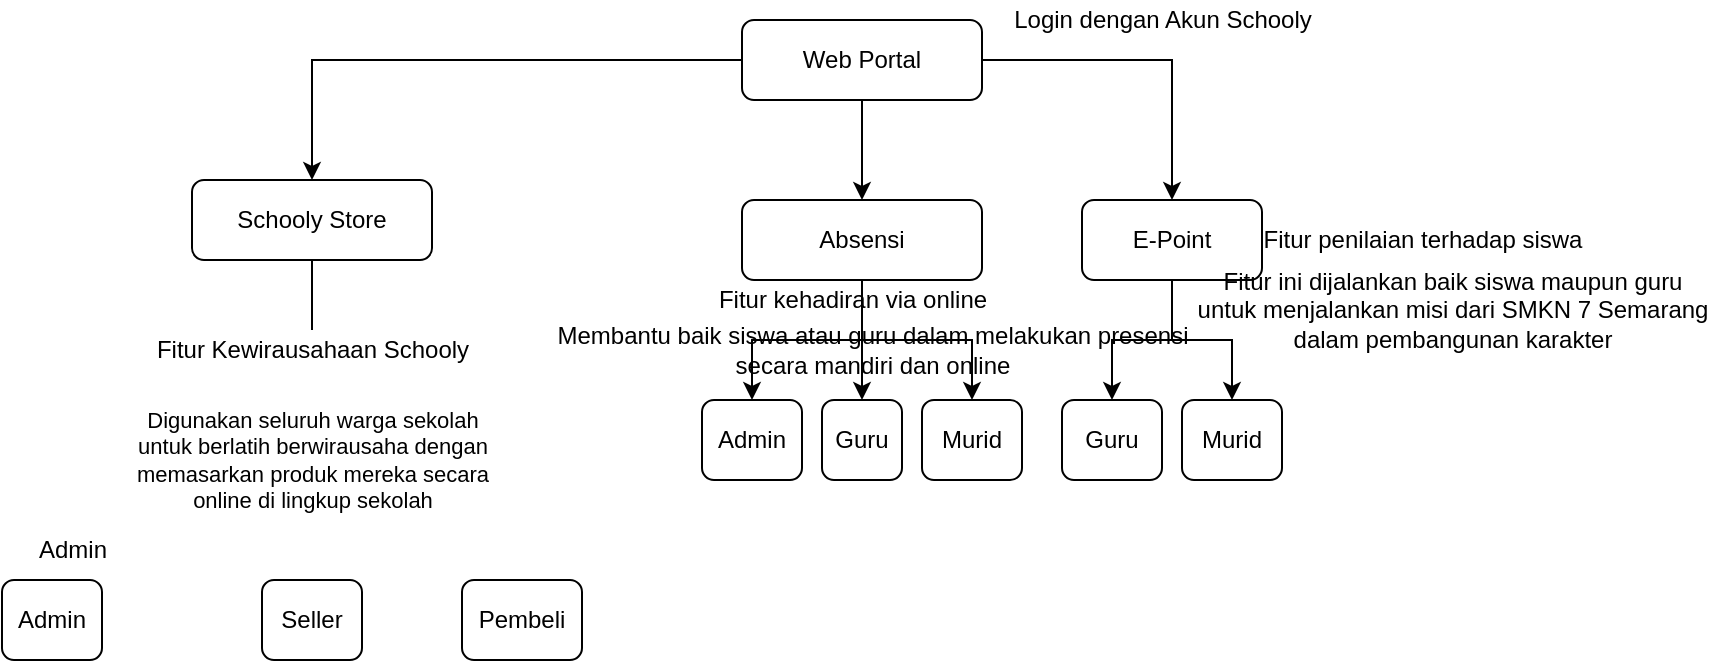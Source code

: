 <mxfile version="14.6.2" type="github">
  <diagram id="ac4kkEiAtTnAmGIBFqP-" name="Page-1">
    <mxGraphModel dx="716" dy="397" grid="1" gridSize="10" guides="1" tooltips="1" connect="1" arrows="1" fold="1" page="1" pageScale="1" pageWidth="850" pageHeight="1100" math="0" shadow="0">
      <root>
        <mxCell id="0" />
        <mxCell id="1" parent="0" />
        <mxCell id="eAFC2hTf22US64GkAHq2-1" style="edgeStyle=orthogonalEdgeStyle;rounded=0;orthogonalLoop=1;jettySize=auto;html=1;exitX=0.5;exitY=1;exitDx=0;exitDy=0;" parent="1" source="eAFC2hTf22US64GkAHq2-4" target="eAFC2hTf22US64GkAHq2-16" edge="1">
          <mxGeometry relative="1" as="geometry" />
        </mxCell>
        <mxCell id="eAFC2hTf22US64GkAHq2-2" style="edgeStyle=orthogonalEdgeStyle;rounded=0;orthogonalLoop=1;jettySize=auto;html=1;" parent="1" source="eAFC2hTf22US64GkAHq2-4" target="eAFC2hTf22US64GkAHq2-12" edge="1">
          <mxGeometry relative="1" as="geometry" />
        </mxCell>
        <mxCell id="eAFC2hTf22US64GkAHq2-3" style="edgeStyle=orthogonalEdgeStyle;rounded=0;orthogonalLoop=1;jettySize=auto;html=1;exitX=0;exitY=0.5;exitDx=0;exitDy=0;entryX=0.5;entryY=0;entryDx=0;entryDy=0;" parent="1" source="eAFC2hTf22US64GkAHq2-4" target="eAFC2hTf22US64GkAHq2-8" edge="1">
          <mxGeometry relative="1" as="geometry" />
        </mxCell>
        <mxCell id="eAFC2hTf22US64GkAHq2-4" value="Web Portal" style="rounded=1;whiteSpace=wrap;html=1;fontSize=12;glass=0;strokeWidth=1;shadow=0;" parent="1" vertex="1">
          <mxGeometry x="420" y="50" width="120" height="40" as="geometry" />
        </mxCell>
        <mxCell id="eAFC2hTf22US64GkAHq2-8" value="Schooly Store" style="rounded=1;whiteSpace=wrap;html=1;fontSize=12;glass=0;strokeWidth=1;shadow=0;" parent="1" vertex="1">
          <mxGeometry x="145" y="130" width="120" height="40" as="geometry" />
        </mxCell>
        <mxCell id="eAFC2hTf22US64GkAHq2-10" style="edgeStyle=orthogonalEdgeStyle;rounded=0;orthogonalLoop=1;jettySize=auto;html=1;exitX=0.5;exitY=1;exitDx=0;exitDy=0;entryX=0.5;entryY=0;entryDx=0;entryDy=0;" parent="1" source="eAFC2hTf22US64GkAHq2-12" target="eAFC2hTf22US64GkAHq2-23" edge="1">
          <mxGeometry relative="1" as="geometry" />
        </mxCell>
        <mxCell id="eAFC2hTf22US64GkAHq2-11" style="edgeStyle=orthogonalEdgeStyle;rounded=0;orthogonalLoop=1;jettySize=auto;html=1;exitX=0.5;exitY=1;exitDx=0;exitDy=0;" parent="1" source="eAFC2hTf22US64GkAHq2-12" target="eAFC2hTf22US64GkAHq2-25" edge="1">
          <mxGeometry relative="1" as="geometry" />
        </mxCell>
        <mxCell id="eAFC2hTf22US64GkAHq2-12" value="E-Point" style="rounded=1;whiteSpace=wrap;html=1;fontSize=12;glass=0;strokeWidth=1;shadow=0;" parent="1" vertex="1">
          <mxGeometry x="590" y="140" width="90" height="40" as="geometry" />
        </mxCell>
        <mxCell id="eAFC2hTf22US64GkAHq2-13" style="edgeStyle=orthogonalEdgeStyle;rounded=0;orthogonalLoop=1;jettySize=auto;html=1;exitX=0.5;exitY=1;exitDx=0;exitDy=0;entryX=0.5;entryY=0;entryDx=0;entryDy=0;" parent="1" source="eAFC2hTf22US64GkAHq2-16" target="eAFC2hTf22US64GkAHq2-21" edge="1">
          <mxGeometry relative="1" as="geometry" />
        </mxCell>
        <mxCell id="eAFC2hTf22US64GkAHq2-14" style="edgeStyle=orthogonalEdgeStyle;rounded=0;orthogonalLoop=1;jettySize=auto;html=1;exitX=0.5;exitY=1;exitDx=0;exitDy=0;" parent="1" source="eAFC2hTf22US64GkAHq2-16" target="eAFC2hTf22US64GkAHq2-20" edge="1">
          <mxGeometry relative="1" as="geometry" />
        </mxCell>
        <mxCell id="eAFC2hTf22US64GkAHq2-15" style="edgeStyle=orthogonalEdgeStyle;rounded=0;orthogonalLoop=1;jettySize=auto;html=1;exitX=0.5;exitY=1;exitDx=0;exitDy=0;entryX=0.5;entryY=0;entryDx=0;entryDy=0;" parent="1" source="eAFC2hTf22US64GkAHq2-16" target="eAFC2hTf22US64GkAHq2-22" edge="1">
          <mxGeometry relative="1" as="geometry" />
        </mxCell>
        <mxCell id="eAFC2hTf22US64GkAHq2-16" value="Absensi" style="rounded=1;whiteSpace=wrap;html=1;fontSize=12;glass=0;strokeWidth=1;shadow=0;" parent="1" vertex="1">
          <mxGeometry x="420" y="140" width="120" height="40" as="geometry" />
        </mxCell>
        <mxCell id="eAFC2hTf22US64GkAHq2-17" value="Seller" style="rounded=1;whiteSpace=wrap;html=1;fontSize=12;glass=0;strokeWidth=1;shadow=0;" parent="1" vertex="1">
          <mxGeometry x="180" y="330" width="50" height="40" as="geometry" />
        </mxCell>
        <mxCell id="eAFC2hTf22US64GkAHq2-18" value="Pembeli" style="rounded=1;whiteSpace=wrap;html=1;fontSize=12;glass=0;strokeWidth=1;shadow=0;" parent="1" vertex="1">
          <mxGeometry x="280" y="330" width="60" height="40" as="geometry" />
        </mxCell>
        <mxCell id="eAFC2hTf22US64GkAHq2-19" value="Admin" style="rounded=1;whiteSpace=wrap;html=1;fontSize=12;glass=0;strokeWidth=1;shadow=0;" parent="1" vertex="1">
          <mxGeometry x="50" y="330" width="50" height="40" as="geometry" />
        </mxCell>
        <mxCell id="eAFC2hTf22US64GkAHq2-20" value="Guru" style="rounded=1;whiteSpace=wrap;html=1;fontSize=12;glass=0;strokeWidth=1;shadow=0;" parent="1" vertex="1">
          <mxGeometry x="460" y="240" width="40" height="40" as="geometry" />
        </mxCell>
        <mxCell id="eAFC2hTf22US64GkAHq2-21" value="Admin" style="rounded=1;whiteSpace=wrap;html=1;fontSize=12;glass=0;strokeWidth=1;shadow=0;" parent="1" vertex="1">
          <mxGeometry x="400" y="240" width="50" height="40" as="geometry" />
        </mxCell>
        <mxCell id="eAFC2hTf22US64GkAHq2-22" value="Murid" style="rounded=1;whiteSpace=wrap;html=1;fontSize=12;glass=0;strokeWidth=1;shadow=0;" parent="1" vertex="1">
          <mxGeometry x="510" y="240" width="50" height="40" as="geometry" />
        </mxCell>
        <mxCell id="eAFC2hTf22US64GkAHq2-23" value="Guru" style="rounded=1;whiteSpace=wrap;html=1;fontSize=12;glass=0;strokeWidth=1;shadow=0;" parent="1" vertex="1">
          <mxGeometry x="580" y="240" width="50" height="40" as="geometry" />
        </mxCell>
        <mxCell id="eAFC2hTf22US64GkAHq2-25" value="Murid" style="rounded=1;whiteSpace=wrap;html=1;fontSize=12;glass=0;strokeWidth=1;shadow=0;" parent="1" vertex="1">
          <mxGeometry x="640" y="240" width="50" height="40" as="geometry" />
        </mxCell>
        <mxCell id="jP8lEYEgEvds1s-bmUfY-1" value="Login dengan Akun Schooly " style="text;html=1;align=center;verticalAlign=middle;resizable=0;points=[];autosize=1;strokeColor=none;" vertex="1" parent="1">
          <mxGeometry x="550" y="40" width="160" height="20" as="geometry" />
        </mxCell>
        <mxCell id="jP8lEYEgEvds1s-bmUfY-2" value="Fitur Kewirausahaan Schooly" style="text;html=1;align=center;verticalAlign=middle;resizable=0;points=[];autosize=1;strokeColor=none;" vertex="1" parent="1">
          <mxGeometry x="120" y="205" width="170" height="20" as="geometry" />
        </mxCell>
        <mxCell id="jP8lEYEgEvds1s-bmUfY-3" value="Fitur kehadiran via online" style="text;html=1;align=center;verticalAlign=middle;resizable=0;points=[];autosize=1;strokeColor=none;" vertex="1" parent="1">
          <mxGeometry x="405" y="180" width="140" height="20" as="geometry" />
        </mxCell>
        <mxCell id="jP8lEYEgEvds1s-bmUfY-4" value="Fitur penilaian terhadap siswa" style="text;html=1;align=center;verticalAlign=middle;resizable=0;points=[];autosize=1;strokeColor=none;" vertex="1" parent="1">
          <mxGeometry x="675" y="150" width="170" height="20" as="geometry" />
        </mxCell>
        <mxCell id="jP8lEYEgEvds1s-bmUfY-5" value="&lt;div&gt;Fitur ini dijalankan baik siswa maupun guru&lt;/div&gt;&lt;div&gt;untuk menjalankan misi dari SMKN 7 Semarang &lt;br&gt;&lt;/div&gt;&lt;div&gt;dalam pembangunan karakter&lt;br&gt;&lt;/div&gt;" style="text;html=1;align=center;verticalAlign=middle;resizable=0;points=[];autosize=1;strokeColor=none;" vertex="1" parent="1">
          <mxGeometry x="645" y="170" width="260" height="50" as="geometry" />
        </mxCell>
        <mxCell id="jP8lEYEgEvds1s-bmUfY-6" value="&lt;div&gt;Membantu baik siswa atau guru dalam melakukan presensi&lt;/div&gt;&lt;div&gt;secara mandiri dan online&lt;br&gt;&lt;/div&gt;" style="text;html=1;align=center;verticalAlign=middle;resizable=0;points=[];autosize=1;strokeColor=none;" vertex="1" parent="1">
          <mxGeometry x="325" y="200" width="320" height="30" as="geometry" />
        </mxCell>
        <mxCell id="jP8lEYEgEvds1s-bmUfY-7" value="&lt;div style=&quot;font-size: 11px&quot;&gt;&lt;font style=&quot;font-size: 11px&quot;&gt;Digunakan seluruh warga sekolah &lt;br&gt;&lt;/font&gt;&lt;/div&gt;&lt;div style=&quot;font-size: 11px&quot;&gt;&lt;font style=&quot;font-size: 11px&quot;&gt;untuk berlatih berwirausaha dengan &lt;br&gt;&lt;/font&gt;&lt;/div&gt;&lt;div style=&quot;font-size: 11px&quot;&gt;&lt;font style=&quot;font-size: 11px&quot;&gt;memasarkan produk mereka secara &lt;br&gt;&lt;/font&gt;&lt;/div&gt;&lt;div style=&quot;font-size: 11px&quot;&gt;&lt;font style=&quot;font-size: 11px&quot;&gt;online di lingkup sekolah&lt;br&gt;&lt;/font&gt;&lt;/div&gt;" style="text;html=1;align=center;verticalAlign=middle;resizable=0;points=[];autosize=1;strokeColor=none;" vertex="1" parent="1">
          <mxGeometry x="105" y="240" width="200" height="60" as="geometry" />
        </mxCell>
        <mxCell id="jP8lEYEgEvds1s-bmUfY-8" value="Admin" style="text;html=1;align=center;verticalAlign=middle;resizable=0;points=[];autosize=1;strokeColor=none;" vertex="1" parent="1">
          <mxGeometry x="60" y="305" width="50" height="20" as="geometry" />
        </mxCell>
        <mxCell id="jP8lEYEgEvds1s-bmUfY-12" value="" style="endArrow=none;html=1;strokeColor=#000000;entryX=0.5;entryY=1;entryDx=0;entryDy=0;" edge="1" parent="1" source="jP8lEYEgEvds1s-bmUfY-2" target="eAFC2hTf22US64GkAHq2-8">
          <mxGeometry width="50" height="50" relative="1" as="geometry">
            <mxPoint x="240" y="210" as="sourcePoint" />
            <mxPoint x="290" y="160" as="targetPoint" />
          </mxGeometry>
        </mxCell>
      </root>
    </mxGraphModel>
  </diagram>
</mxfile>
